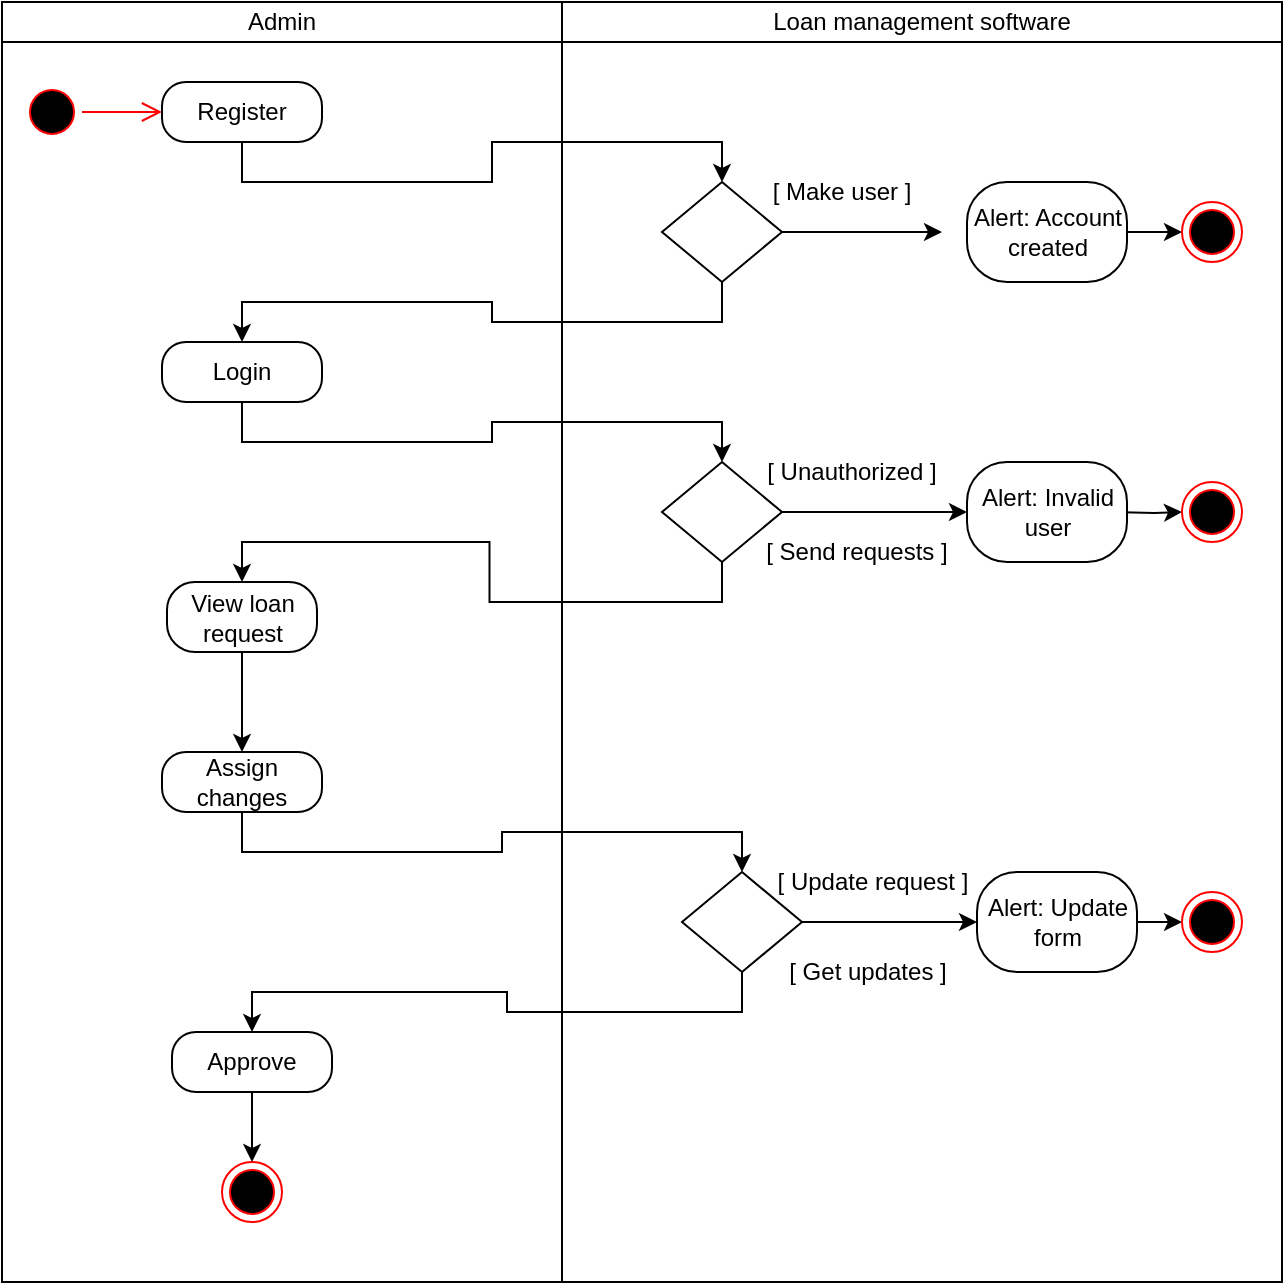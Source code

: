 <mxfile version="25.0.3">
  <diagram name="Page-1" id="WoovbzsfVZpuJRrf5L7b">
    <mxGraphModel dx="913" dy="484" grid="1" gridSize="10" guides="1" tooltips="1" connect="1" arrows="1" fold="1" page="1" pageScale="1" pageWidth="827" pageHeight="1169" math="0" shadow="0">
      <root>
        <mxCell id="0" />
        <mxCell id="1" parent="0" />
        <mxCell id="_HLuZm-02oD-TzprRuYC-1" value="" style="rounded=0;whiteSpace=wrap;html=1;" parent="1" vertex="1">
          <mxGeometry x="120" y="40" width="280" height="640" as="geometry" />
        </mxCell>
        <mxCell id="_HLuZm-02oD-TzprRuYC-2" value="" style="rounded=0;whiteSpace=wrap;html=1;" parent="1" vertex="1">
          <mxGeometry x="400" y="40" width="360" height="640" as="geometry" />
        </mxCell>
        <mxCell id="_HLuZm-02oD-TzprRuYC-3" value="Admin" style="rounded=0;whiteSpace=wrap;html=1;" parent="1" vertex="1">
          <mxGeometry x="120" y="40" width="280" height="20" as="geometry" />
        </mxCell>
        <mxCell id="_HLuZm-02oD-TzprRuYC-4" value="Loan management software" style="rounded=0;whiteSpace=wrap;html=1;" parent="1" vertex="1">
          <mxGeometry x="400" y="40" width="360" height="20" as="geometry" />
        </mxCell>
        <mxCell id="_HLuZm-02oD-TzprRuYC-5" value="" style="ellipse;html=1;shape=startState;fillColor=#000000;strokeColor=#ff0000;" parent="1" vertex="1">
          <mxGeometry x="130" y="80" width="30" height="30" as="geometry" />
        </mxCell>
        <mxCell id="_HLuZm-02oD-TzprRuYC-6" value="" style="edgeStyle=orthogonalEdgeStyle;html=1;verticalAlign=bottom;endArrow=open;endSize=8;strokeColor=#ff0000;rounded=0;exitX=1;exitY=0.5;exitDx=0;exitDy=0;" parent="1" source="_HLuZm-02oD-TzprRuYC-5" edge="1">
          <mxGeometry relative="1" as="geometry">
            <mxPoint x="200" y="95" as="targetPoint" />
            <mxPoint x="160" y="95" as="sourcePoint" />
          </mxGeometry>
        </mxCell>
        <mxCell id="_HLuZm-02oD-TzprRuYC-7" value="" style="edgeStyle=orthogonalEdgeStyle;rounded=0;orthogonalLoop=1;jettySize=auto;html=1;entryX=0.5;entryY=0;entryDx=0;entryDy=0;exitX=0.5;exitY=1;exitDx=0;exitDy=0;" parent="1" source="ZwKahp08-A6gYnB9a9cb-1" target="_HLuZm-02oD-TzprRuYC-11" edge="1">
          <mxGeometry relative="1" as="geometry">
            <mxPoint x="245" y="215" as="targetPoint" />
            <mxPoint x="245" y="115" as="sourcePoint" />
          </mxGeometry>
        </mxCell>
        <mxCell id="_HLuZm-02oD-TzprRuYC-9" value="" style="edgeStyle=orthogonalEdgeStyle;rounded=0;orthogonalLoop=1;jettySize=auto;html=1;" parent="1" source="_HLuZm-02oD-TzprRuYC-11" edge="1">
          <mxGeometry relative="1" as="geometry">
            <mxPoint x="590.0" y="155.043" as="targetPoint" />
          </mxGeometry>
        </mxCell>
        <mxCell id="_HLuZm-02oD-TzprRuYC-10" value="" style="edgeStyle=orthogonalEdgeStyle;rounded=0;orthogonalLoop=1;jettySize=auto;html=1;entryX=0.5;entryY=0;entryDx=0;entryDy=0;exitX=0.5;exitY=1;exitDx=0;exitDy=0;" parent="1" source="_HLuZm-02oD-TzprRuYC-11" target="ZwKahp08-A6gYnB9a9cb-3" edge="1">
          <mxGeometry relative="1" as="geometry">
            <mxPoint x="245" y="200" as="targetPoint" />
          </mxGeometry>
        </mxCell>
        <mxCell id="_HLuZm-02oD-TzprRuYC-11" value="" style="rhombus;whiteSpace=wrap;html=1;" parent="1" vertex="1">
          <mxGeometry x="450" y="130" width="60" height="50" as="geometry" />
        </mxCell>
        <mxCell id="_HLuZm-02oD-TzprRuYC-12" value="" style="edgeStyle=orthogonalEdgeStyle;rounded=0;orthogonalLoop=1;jettySize=auto;html=1;exitX=1;exitY=0.5;exitDx=0;exitDy=0;" parent="1" source="ZwKahp08-A6gYnB9a9cb-10" target="_HLuZm-02oD-TzprRuYC-14" edge="1">
          <mxGeometry relative="1" as="geometry">
            <mxPoint x="660.0" y="155.043" as="sourcePoint" />
          </mxGeometry>
        </mxCell>
        <mxCell id="_HLuZm-02oD-TzprRuYC-14" value="" style="ellipse;html=1;shape=endState;fillColor=#000000;strokeColor=#ff0000;" parent="1" vertex="1">
          <mxGeometry x="710" y="140" width="30" height="30" as="geometry" />
        </mxCell>
        <mxCell id="_HLuZm-02oD-TzprRuYC-15" value="" style="edgeStyle=orthogonalEdgeStyle;rounded=0;orthogonalLoop=1;jettySize=auto;html=1;exitX=0.5;exitY=1;exitDx=0;exitDy=0;" parent="1" source="ZwKahp08-A6gYnB9a9cb-3" target="_HLuZm-02oD-TzprRuYC-19" edge="1">
          <mxGeometry relative="1" as="geometry">
            <mxPoint x="245" y="340" as="targetPoint" />
            <mxPoint x="245" y="240" as="sourcePoint" />
          </mxGeometry>
        </mxCell>
        <mxCell id="_HLuZm-02oD-TzprRuYC-17" value="[ Make user ]" style="text;html=1;align=center;verticalAlign=middle;whiteSpace=wrap;rounded=0;" parent="1" vertex="1">
          <mxGeometry x="500" y="120" width="80" height="30" as="geometry" />
        </mxCell>
        <mxCell id="_HLuZm-02oD-TzprRuYC-18" value="" style="edgeStyle=orthogonalEdgeStyle;rounded=0;orthogonalLoop=1;jettySize=auto;html=1;entryX=0;entryY=0.5;entryDx=0;entryDy=0;" parent="1" source="_HLuZm-02oD-TzprRuYC-19" target="ZwKahp08-A6gYnB9a9cb-11" edge="1">
          <mxGeometry relative="1" as="geometry">
            <mxPoint x="595.0" y="295" as="targetPoint" />
          </mxGeometry>
        </mxCell>
        <mxCell id="_HLuZm-02oD-TzprRuYC-67" value="" style="edgeStyle=orthogonalEdgeStyle;rounded=0;orthogonalLoop=1;jettySize=auto;html=1;entryX=0.5;entryY=0;entryDx=0;entryDy=0;exitX=0.5;exitY=1;exitDx=0;exitDy=0;" parent="1" source="_HLuZm-02oD-TzprRuYC-19" target="ZwKahp08-A6gYnB9a9cb-4" edge="1">
          <mxGeometry relative="1" as="geometry">
            <mxPoint x="245" y="330" as="targetPoint" />
          </mxGeometry>
        </mxCell>
        <mxCell id="_HLuZm-02oD-TzprRuYC-19" value="" style="rhombus;whiteSpace=wrap;html=1;" parent="1" vertex="1">
          <mxGeometry x="450" y="270" width="60" height="50" as="geometry" />
        </mxCell>
        <mxCell id="_HLuZm-02oD-TzprRuYC-20" value="" style="edgeStyle=orthogonalEdgeStyle;rounded=0;orthogonalLoop=1;jettySize=auto;html=1;" parent="1" target="_HLuZm-02oD-TzprRuYC-22" edge="1">
          <mxGeometry relative="1" as="geometry">
            <mxPoint x="675.0" y="295.043" as="sourcePoint" />
          </mxGeometry>
        </mxCell>
        <mxCell id="_HLuZm-02oD-TzprRuYC-22" value="" style="ellipse;html=1;shape=endState;fillColor=#000000;strokeColor=#ff0000;" parent="1" vertex="1">
          <mxGeometry x="710" y="280" width="30" height="30" as="geometry" />
        </mxCell>
        <mxCell id="_HLuZm-02oD-TzprRuYC-23" value="[ Unauthorized ]" style="text;html=1;align=center;verticalAlign=middle;whiteSpace=wrap;rounded=0;" parent="1" vertex="1">
          <mxGeometry x="500" y="260" width="90" height="30" as="geometry" />
        </mxCell>
        <mxCell id="_HLuZm-02oD-TzprRuYC-65" value="" style="edgeStyle=orthogonalEdgeStyle;rounded=0;orthogonalLoop=1;jettySize=auto;html=1;exitX=0.5;exitY=1;exitDx=0;exitDy=0;entryX=0.5;entryY=0;entryDx=0;entryDy=0;" parent="1" source="ZwKahp08-A6gYnB9a9cb-4" target="ZwKahp08-A6gYnB9a9cb-5" edge="1">
          <mxGeometry relative="1" as="geometry">
            <mxPoint x="245" y="370" as="sourcePoint" />
            <mxPoint x="245.0" y="410" as="targetPoint" />
          </mxGeometry>
        </mxCell>
        <mxCell id="_HLuZm-02oD-TzprRuYC-33" value="" style="edgeStyle=orthogonalEdgeStyle;rounded=0;orthogonalLoop=1;jettySize=auto;html=1;entryX=0.5;entryY=0;entryDx=0;entryDy=0;exitX=0.5;exitY=1;exitDx=0;exitDy=0;" parent="1" source="ZwKahp08-A6gYnB9a9cb-5" target="_HLuZm-02oD-TzprRuYC-46" edge="1">
          <mxGeometry relative="1" as="geometry">
            <mxPoint x="245" y="450" as="sourcePoint" />
          </mxGeometry>
        </mxCell>
        <mxCell id="_HLuZm-02oD-TzprRuYC-66" value="" style="edgeStyle=orthogonalEdgeStyle;rounded=0;orthogonalLoop=1;jettySize=auto;html=1;exitX=0.5;exitY=1;exitDx=0;exitDy=0;" parent="1" source="ZwKahp08-A6gYnB9a9cb-7" target="_HLuZm-02oD-TzprRuYC-57" edge="1">
          <mxGeometry relative="1" as="geometry">
            <mxPoint x="245.0" y="590" as="sourcePoint" />
          </mxGeometry>
        </mxCell>
        <mxCell id="_HLuZm-02oD-TzprRuYC-44" value="" style="edgeStyle=orthogonalEdgeStyle;rounded=0;orthogonalLoop=1;jettySize=auto;html=1;entryX=0;entryY=0.5;entryDx=0;entryDy=0;" parent="1" source="_HLuZm-02oD-TzprRuYC-46" target="ZwKahp08-A6gYnB9a9cb-12" edge="1">
          <mxGeometry relative="1" as="geometry">
            <mxPoint x="597.5" y="500.087" as="targetPoint" />
          </mxGeometry>
        </mxCell>
        <mxCell id="_HLuZm-02oD-TzprRuYC-45" value="" style="edgeStyle=orthogonalEdgeStyle;rounded=0;orthogonalLoop=1;jettySize=auto;html=1;entryX=0.5;entryY=0;entryDx=0;entryDy=0;exitX=0.5;exitY=1;exitDx=0;exitDy=0;" parent="1" source="_HLuZm-02oD-TzprRuYC-46" target="ZwKahp08-A6gYnB9a9cb-7" edge="1">
          <mxGeometry relative="1" as="geometry">
            <mxPoint x="245" y="550" as="targetPoint" />
          </mxGeometry>
        </mxCell>
        <mxCell id="_HLuZm-02oD-TzprRuYC-46" value="" style="rhombus;whiteSpace=wrap;html=1;" parent="1" vertex="1">
          <mxGeometry x="460" y="475" width="60" height="50" as="geometry" />
        </mxCell>
        <mxCell id="_HLuZm-02oD-TzprRuYC-49" value="" style="edgeStyle=orthogonalEdgeStyle;rounded=0;orthogonalLoop=1;jettySize=auto;html=1;exitX=1;exitY=0.5;exitDx=0;exitDy=0;" parent="1" source="ZwKahp08-A6gYnB9a9cb-12" target="_HLuZm-02oD-TzprRuYC-51" edge="1">
          <mxGeometry relative="1" as="geometry">
            <mxPoint x="675.0" y="500.087" as="sourcePoint" />
          </mxGeometry>
        </mxCell>
        <mxCell id="_HLuZm-02oD-TzprRuYC-51" value="" style="ellipse;html=1;shape=endState;fillColor=#000000;strokeColor=#ff0000;" parent="1" vertex="1">
          <mxGeometry x="710" y="485" width="30" height="30" as="geometry" />
        </mxCell>
        <mxCell id="_HLuZm-02oD-TzprRuYC-53" value="[ Update request ]" style="text;html=1;align=center;verticalAlign=middle;whiteSpace=wrap;rounded=0;" parent="1" vertex="1">
          <mxGeometry x="502.5" y="465" width="105" height="30" as="geometry" />
        </mxCell>
        <mxCell id="_HLuZm-02oD-TzprRuYC-54" value="[ Get updates ]" style="text;html=1;align=center;verticalAlign=middle;whiteSpace=wrap;rounded=0;" parent="1" vertex="1">
          <mxGeometry x="502.5" y="510" width="100" height="30" as="geometry" />
        </mxCell>
        <mxCell id="_HLuZm-02oD-TzprRuYC-57" value="" style="ellipse;html=1;shape=endState;fillColor=#000000;strokeColor=#ff0000;" parent="1" vertex="1">
          <mxGeometry x="230" y="620" width="30" height="30" as="geometry" />
        </mxCell>
        <mxCell id="_HLuZm-02oD-TzprRuYC-58" value="[ Send requests ]" style="text;html=1;align=center;verticalAlign=middle;whiteSpace=wrap;rounded=0;" parent="1" vertex="1">
          <mxGeometry x="500" y="300" width="95" height="30" as="geometry" />
        </mxCell>
        <mxCell id="ZwKahp08-A6gYnB9a9cb-1" value="Register" style="rounded=1;whiteSpace=wrap;html=1;arcSize=40;" vertex="1" parent="1">
          <mxGeometry x="200" y="80" width="80" height="30" as="geometry" />
        </mxCell>
        <mxCell id="ZwKahp08-A6gYnB9a9cb-3" value="Login" style="rounded=1;whiteSpace=wrap;html=1;arcSize=40;" vertex="1" parent="1">
          <mxGeometry x="200" y="210" width="80" height="30" as="geometry" />
        </mxCell>
        <mxCell id="ZwKahp08-A6gYnB9a9cb-4" value="View loan request" style="rounded=1;whiteSpace=wrap;html=1;arcSize=40;" vertex="1" parent="1">
          <mxGeometry x="202.5" y="330" width="75" height="35" as="geometry" />
        </mxCell>
        <mxCell id="ZwKahp08-A6gYnB9a9cb-5" value="Assign changes" style="rounded=1;whiteSpace=wrap;html=1;arcSize=40;" vertex="1" parent="1">
          <mxGeometry x="200" y="415" width="80" height="30" as="geometry" />
        </mxCell>
        <mxCell id="ZwKahp08-A6gYnB9a9cb-7" value="Approve" style="rounded=1;whiteSpace=wrap;html=1;arcSize=40;" vertex="1" parent="1">
          <mxGeometry x="205" y="555" width="80" height="30" as="geometry" />
        </mxCell>
        <mxCell id="ZwKahp08-A6gYnB9a9cb-10" value="Alert: Account created" style="rounded=1;whiteSpace=wrap;html=1;arcSize=40;" vertex="1" parent="1">
          <mxGeometry x="602.5" y="130" width="80" height="50" as="geometry" />
        </mxCell>
        <mxCell id="ZwKahp08-A6gYnB9a9cb-11" value="Alert: Invalid user" style="rounded=1;whiteSpace=wrap;html=1;arcSize=40;" vertex="1" parent="1">
          <mxGeometry x="602.5" y="270" width="80" height="50" as="geometry" />
        </mxCell>
        <mxCell id="ZwKahp08-A6gYnB9a9cb-12" value="Alert: Update form" style="rounded=1;whiteSpace=wrap;html=1;arcSize=40;" vertex="1" parent="1">
          <mxGeometry x="607.5" y="475" width="80" height="50" as="geometry" />
        </mxCell>
      </root>
    </mxGraphModel>
  </diagram>
</mxfile>

